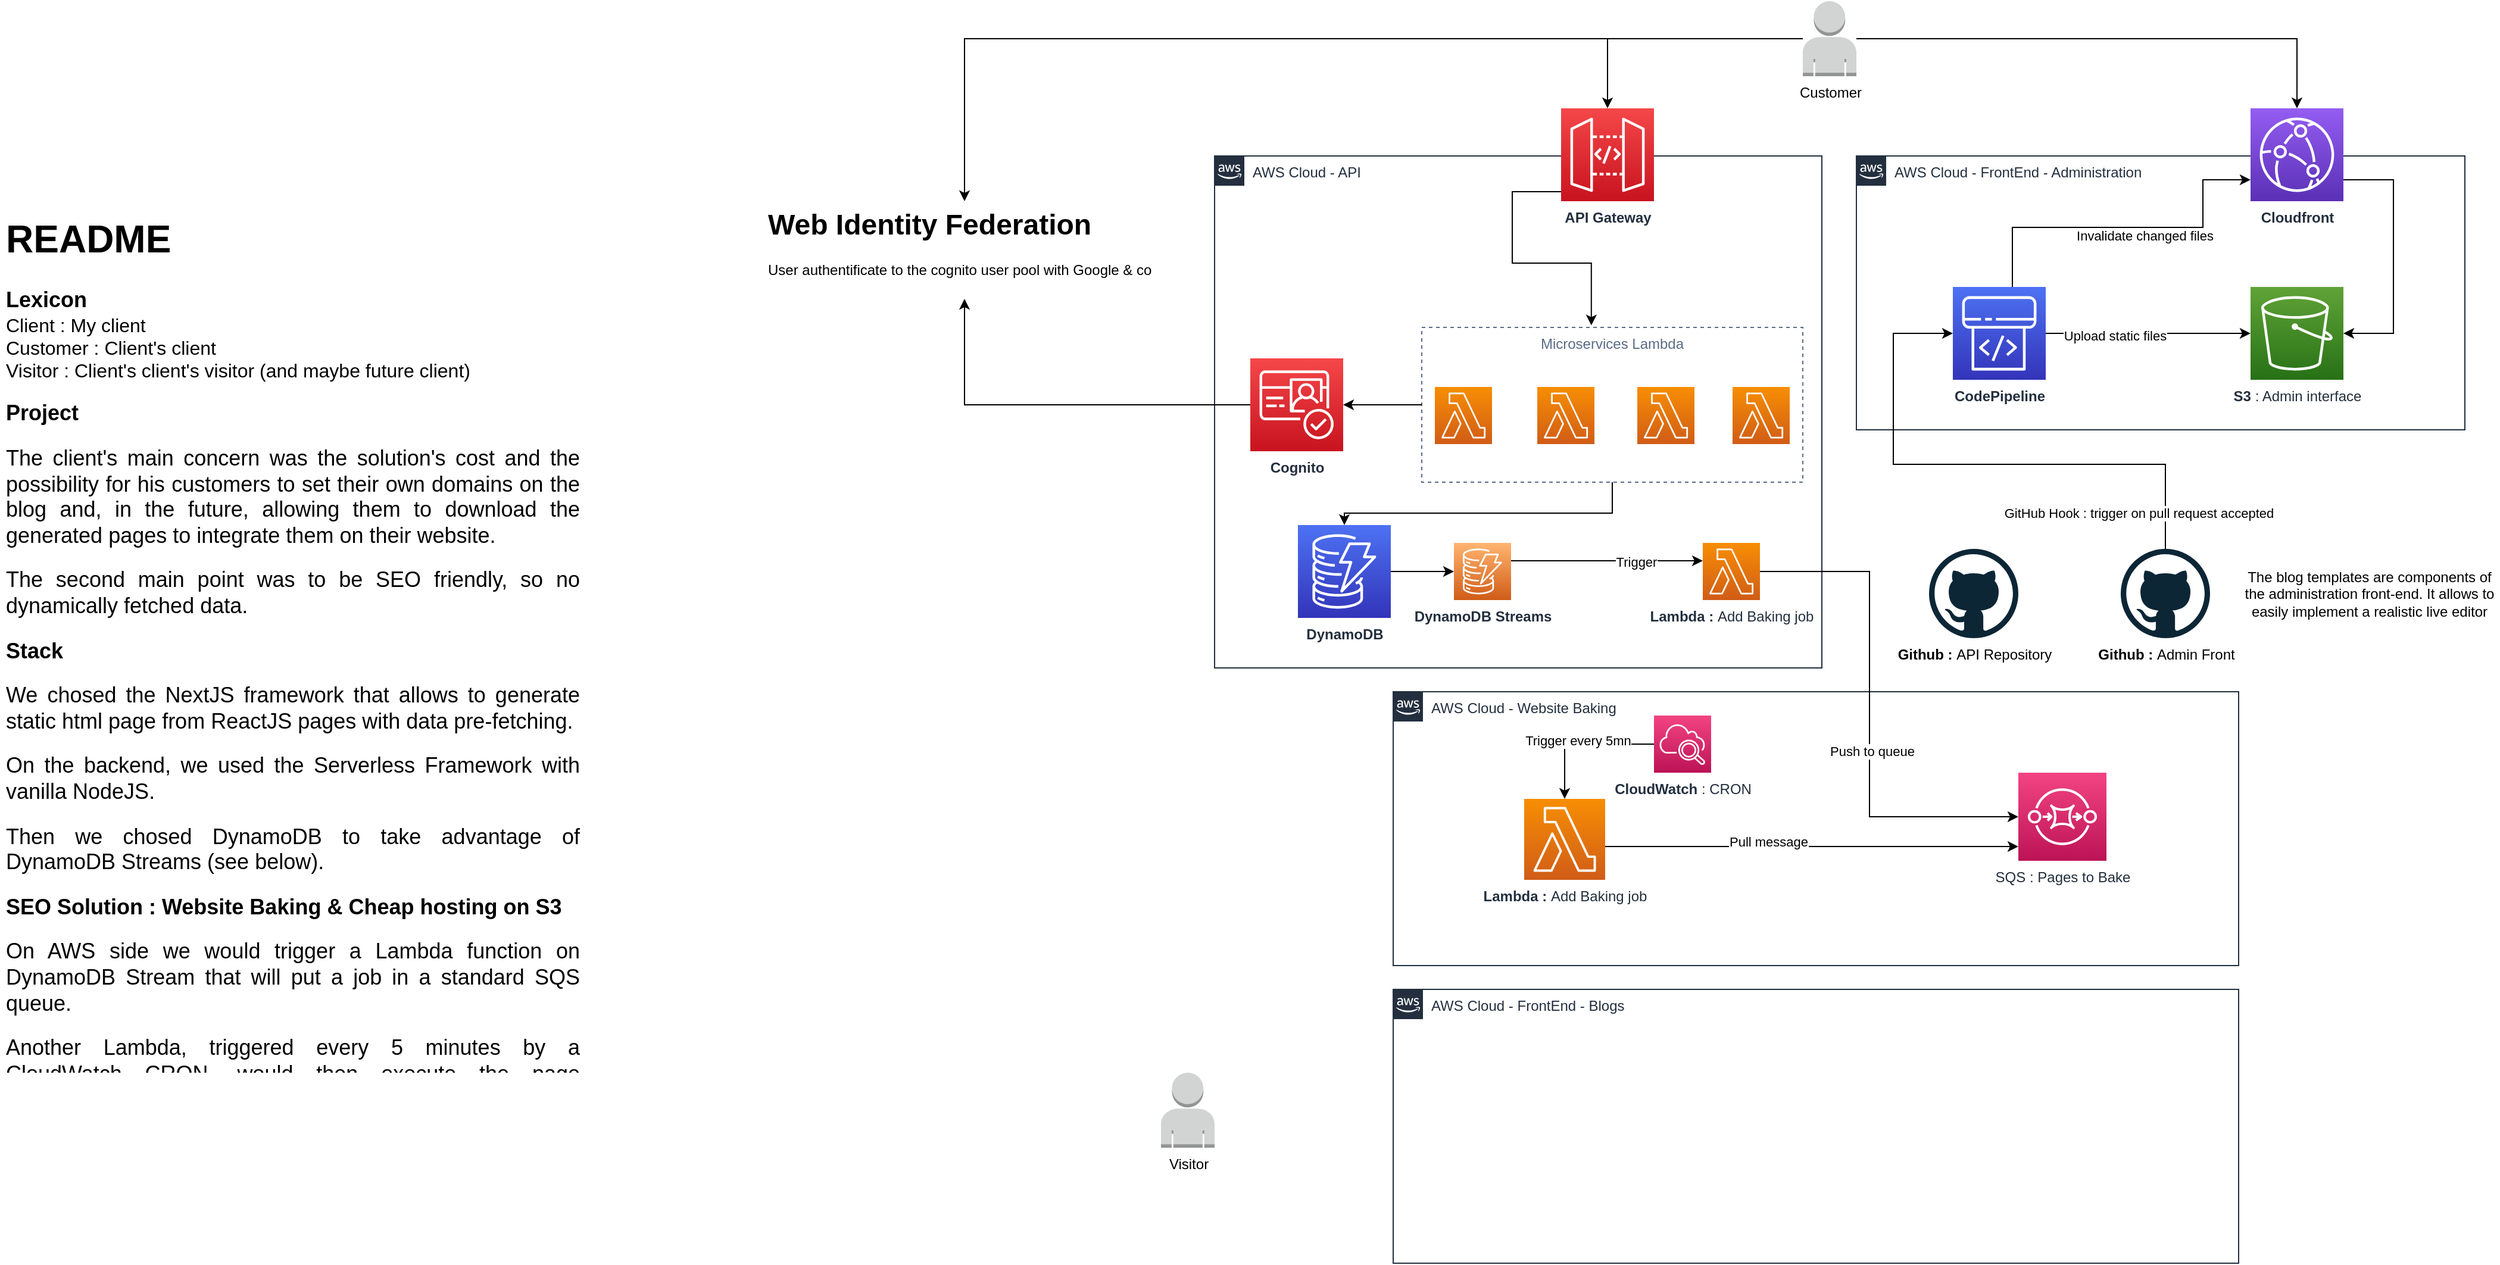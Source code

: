 <mxfile version="13.10.4" type="github">
  <diagram id="Ht1M8jgEwFfnCIfOTk4-" name="Page-1">
    <mxGraphModel dx="1927" dy="406" grid="1" gridSize="10" guides="1" tooltips="1" connect="1" arrows="1" fold="1" page="1" pageScale="1" pageWidth="1169" pageHeight="827" math="0" shadow="0">
      <root>
        <mxCell id="0" />
        <mxCell id="1" parent="0" />
        <mxCell id="oRE_mYbqo-P45fYyQHj--1" value="&lt;h1 align=&quot;justify&quot;&gt;README&lt;/h1&gt;&lt;div&gt;&lt;font style=&quot;font-size: 18px&quot;&gt;&lt;b&gt;Lexicon&lt;/b&gt;&lt;/font&gt;&lt;/div&gt;&lt;div&gt;&lt;font size=&quot;3&quot;&gt;Client : My client&lt;/font&gt;&lt;/div&gt;&lt;div&gt;&lt;font size=&quot;3&quot;&gt;Customer : Client&#39;s client&lt;/font&gt;&lt;/div&gt;&lt;div&gt;&lt;font size=&quot;3&quot;&gt;Visitor : Client&#39;s client&#39;s visitor (and maybe future client)&lt;/font&gt;&lt;br&gt;&lt;/div&gt;&lt;p align=&quot;justify&quot;&gt;&lt;font style=&quot;font-size: 18px&quot;&gt;&lt;b&gt;Project&lt;/b&gt;&lt;br&gt;&lt;/font&gt;&lt;/p&gt;&lt;p align=&quot;justify&quot;&gt;&lt;font style=&quot;font-size: 18px&quot;&gt;The client&#39;s main concern was the solution&#39;s cost and the &lt;font style=&quot;font-size: 18px&quot;&gt;possibility for his customers to set their own domains on the blog and, in the future, allowing them to download the generated pages to integrate them on their website.&lt;/font&gt;&lt;/font&gt;&lt;/p&gt;&lt;p align=&quot;justify&quot;&gt;&lt;font style=&quot;font-size: 18px&quot;&gt;&lt;font style=&quot;font-size: 18px&quot;&gt;The second main point was to be SEO friendly, so no dynamically fetched data.&lt;br&gt;&lt;/font&gt;&lt;/font&gt;&lt;/p&gt;&lt;p align=&quot;justify&quot;&gt;&lt;b&gt;&lt;font style=&quot;font-size: 18px&quot;&gt;&lt;font style=&quot;font-size: 18px&quot;&gt;Stack&lt;br&gt;&lt;/font&gt;&lt;/font&gt;&lt;/b&gt;&lt;/p&gt;&lt;p align=&quot;justify&quot;&gt;&lt;font style=&quot;font-size: 18px&quot;&gt;&lt;font style=&quot;font-size: 18px&quot;&gt;We chosed the NextJS framework that allows to generate static html page from ReactJS pages with data pre-fetching. &lt;br&gt;&lt;/font&gt;&lt;/font&gt;&lt;/p&gt;&lt;p align=&quot;justify&quot;&gt;&lt;font style=&quot;font-size: 18px&quot;&gt;&lt;font style=&quot;font-size: 18px&quot;&gt;On the backend, we used the Serverless Framework with vanilla NodeJS. &lt;br&gt;&lt;/font&gt;&lt;/font&gt;&lt;/p&gt;&lt;p align=&quot;justify&quot;&gt;&lt;font style=&quot;font-size: 18px&quot;&gt;&lt;font style=&quot;font-size: 18px&quot;&gt;Then we chosed DynamoDB to take advantage of DynamoDB Streams (see below).&lt;br&gt;&lt;/font&gt;&lt;/font&gt;&lt;/p&gt;&lt;p align=&quot;justify&quot;&gt;&lt;font style=&quot;font-size: 18px&quot;&gt;&lt;font style=&quot;font-size: 18px&quot;&gt;&lt;b&gt;SEO Solution : Website Baking&lt;/b&gt; &lt;b&gt;&amp;amp; Cheap hosting on S3&lt;/b&gt;&lt;br&gt;&lt;/font&gt;&lt;/font&gt;&lt;/p&gt;&lt;p align=&quot;justify&quot;&gt;&lt;font style=&quot;font-size: 18px&quot;&gt;&lt;font style=&quot;font-size: 18px&quot;&gt;On AWS side we would trigger a Lambda function on DynamoDB Stream that will put a job in a standard SQS queue.&amp;nbsp; &lt;br&gt;&lt;/font&gt;&lt;/font&gt;&lt;/p&gt;&lt;p align=&quot;justify&quot;&gt;&lt;font style=&quot;font-size: 18px&quot;&gt;&lt;font style=&quot;font-size: 18px&quot;&gt;Another Lambda, triggered every 5 minutes by a CloudWatch CRON, would then execute the page compilation, upload on S3 the result and then invalidate CloudFront for the concerned page.&lt;br&gt;&lt;/font&gt;&lt;/font&gt;&lt;/p&gt;" style="text;html=1;strokeColor=none;fillColor=none;spacing=5;spacingTop=-20;whiteSpace=wrap;overflow=hidden;rounded=0;fontSize=16;" vertex="1" parent="1">
          <mxGeometry x="-390" y="180" width="490" height="730" as="geometry" />
        </mxCell>
        <mxCell id="oRE_mYbqo-P45fYyQHj--2" value="AWS Cloud - API" style="points=[[0,0],[0.25,0],[0.5,0],[0.75,0],[1,0],[1,0.25],[1,0.5],[1,0.75],[1,1],[0.75,1],[0.5,1],[0.25,1],[0,1],[0,0.75],[0,0.5],[0,0.25]];outlineConnect=0;gradientColor=none;html=1;whiteSpace=wrap;fontSize=12;fontStyle=0;shape=mxgraph.aws4.group;grIcon=mxgraph.aws4.group_aws_cloud_alt;strokeColor=#232F3E;fillColor=none;verticalAlign=top;align=left;spacingLeft=30;fontColor=#232F3E;dashed=0;" vertex="1" parent="1">
          <mxGeometry x="630" y="140" width="510" height="430" as="geometry" />
        </mxCell>
        <mxCell id="oRE_mYbqo-P45fYyQHj--3" value="AWS Cloud - Website Baking" style="points=[[0,0],[0.25,0],[0.5,0],[0.75,0],[1,0],[1,0.25],[1,0.5],[1,0.75],[1,1],[0.75,1],[0.5,1],[0.25,1],[0,1],[0,0.75],[0,0.5],[0,0.25]];outlineConnect=0;gradientColor=none;html=1;whiteSpace=wrap;fontSize=12;fontStyle=0;shape=mxgraph.aws4.group;grIcon=mxgraph.aws4.group_aws_cloud_alt;strokeColor=#232F3E;fillColor=none;verticalAlign=top;align=left;spacingLeft=30;fontColor=#232F3E;dashed=0;" vertex="1" parent="1">
          <mxGeometry x="780" y="590" width="710" height="230" as="geometry" />
        </mxCell>
        <mxCell id="oRE_mYbqo-P45fYyQHj--4" value="AWS Cloud - FrontEnd - Blogs" style="points=[[0,0],[0.25,0],[0.5,0],[0.75,0],[1,0],[1,0.25],[1,0.5],[1,0.75],[1,1],[0.75,1],[0.5,1],[0.25,1],[0,1],[0,0.75],[0,0.5],[0,0.25]];outlineConnect=0;gradientColor=none;html=1;whiteSpace=wrap;fontSize=12;fontStyle=0;shape=mxgraph.aws4.group;grIcon=mxgraph.aws4.group_aws_cloud_alt;strokeColor=#232F3E;fillColor=none;verticalAlign=top;align=left;spacingLeft=30;fontColor=#232F3E;dashed=0;" vertex="1" parent="1">
          <mxGeometry x="780" y="840" width="710" height="230" as="geometry" />
        </mxCell>
        <mxCell id="oRE_mYbqo-P45fYyQHj--5" value="AWS Cloud - FrontEnd - Administration" style="points=[[0,0],[0.25,0],[0.5,0],[0.75,0],[1,0],[1,0.25],[1,0.5],[1,0.75],[1,1],[0.75,1],[0.5,1],[0.25,1],[0,1],[0,0.75],[0,0.5],[0,0.25]];outlineConnect=0;gradientColor=none;html=1;whiteSpace=wrap;fontSize=12;fontStyle=0;shape=mxgraph.aws4.group;grIcon=mxgraph.aws4.group_aws_cloud_alt;strokeColor=#232F3E;fillColor=none;verticalAlign=top;align=left;spacingLeft=30;fontColor=#232F3E;dashed=0;" vertex="1" parent="1">
          <mxGeometry x="1169" y="140" width="511" height="230" as="geometry" />
        </mxCell>
        <mxCell id="oRE_mYbqo-P45fYyQHj--25" style="edgeStyle=orthogonalEdgeStyle;rounded=0;orthogonalLoop=1;jettySize=auto;html=1;" edge="1" parent="1" source="oRE_mYbqo-P45fYyQHj--7" target="oRE_mYbqo-P45fYyQHj--15">
          <mxGeometry relative="1" as="geometry" />
        </mxCell>
        <mxCell id="oRE_mYbqo-P45fYyQHj--35" style="edgeStyle=orthogonalEdgeStyle;rounded=0;orthogonalLoop=1;jettySize=auto;html=1;" edge="1" parent="1" source="oRE_mYbqo-P45fYyQHj--7" target="oRE_mYbqo-P45fYyQHj--32">
          <mxGeometry relative="1" as="geometry" />
        </mxCell>
        <mxCell id="oRE_mYbqo-P45fYyQHj--40" style="edgeStyle=orthogonalEdgeStyle;rounded=0;orthogonalLoop=1;jettySize=auto;html=1;" edge="1" parent="1" source="oRE_mYbqo-P45fYyQHj--7" target="oRE_mYbqo-P45fYyQHj--38">
          <mxGeometry relative="1" as="geometry" />
        </mxCell>
        <mxCell id="oRE_mYbqo-P45fYyQHj--7" value="Customer" style="outlineConnect=0;dashed=0;verticalLabelPosition=bottom;verticalAlign=top;align=center;html=1;shape=mxgraph.aws3.user;fillColor=#D2D3D3;gradientColor=none;" vertex="1" parent="1">
          <mxGeometry x="1124" y="10" width="45" height="63" as="geometry" />
        </mxCell>
        <mxCell id="oRE_mYbqo-P45fYyQHj--8" value="Visitor" style="outlineConnect=0;dashed=0;verticalLabelPosition=bottom;verticalAlign=top;align=center;html=1;shape=mxgraph.aws3.user;fillColor=#D2D3D3;gradientColor=none;" vertex="1" parent="1">
          <mxGeometry x="585" y="910" width="45" height="63" as="geometry" />
        </mxCell>
        <mxCell id="oRE_mYbqo-P45fYyQHj--11" value="&lt;b&gt;Github : &lt;/b&gt;API Repository" style="dashed=0;outlineConnect=0;html=1;align=center;labelPosition=center;verticalLabelPosition=bottom;verticalAlign=top;shape=mxgraph.weblogos.github" vertex="1" parent="1">
          <mxGeometry x="1230" y="470" width="75" height="75" as="geometry" />
        </mxCell>
        <mxCell id="oRE_mYbqo-P45fYyQHj--17" style="edgeStyle=orthogonalEdgeStyle;rounded=0;orthogonalLoop=1;jettySize=auto;html=1;" edge="1" parent="1" source="oRE_mYbqo-P45fYyQHj--12" target="oRE_mYbqo-P45fYyQHj--16">
          <mxGeometry relative="1" as="geometry">
            <Array as="points">
              <mxPoint x="1429" y="399" />
              <mxPoint x="1200" y="399" />
              <mxPoint x="1200" y="289" />
            </Array>
          </mxGeometry>
        </mxCell>
        <mxCell id="oRE_mYbqo-P45fYyQHj--18" value="GitHub Hook : trigger on pull request accepted" style="edgeLabel;html=1;align=center;verticalAlign=middle;resizable=0;points=[];" vertex="1" connectable="0" parent="oRE_mYbqo-P45fYyQHj--17">
          <mxGeometry x="-0.501" y="2" relative="1" as="geometry">
            <mxPoint x="20.43" y="39" as="offset" />
          </mxGeometry>
        </mxCell>
        <mxCell id="oRE_mYbqo-P45fYyQHj--12" value="&lt;b&gt;Github : &lt;/b&gt;Admin Front" style="dashed=0;outlineConnect=0;html=1;align=center;labelPosition=center;verticalLabelPosition=bottom;verticalAlign=top;shape=mxgraph.weblogos.github" vertex="1" parent="1">
          <mxGeometry x="1391" y="470" width="75" height="75" as="geometry" />
        </mxCell>
        <mxCell id="oRE_mYbqo-P45fYyQHj--13" value="The blog templates are components of the administration front-end. It allows to easily implement a realistic live editor" style="text;html=1;strokeColor=none;fillColor=none;align=center;verticalAlign=middle;whiteSpace=wrap;rounded=0;" vertex="1" parent="1">
          <mxGeometry x="1491" y="497.5" width="217.5" height="20" as="geometry" />
        </mxCell>
        <mxCell id="oRE_mYbqo-P45fYyQHj--14" value="&lt;b&gt;S3 &lt;/b&gt;: Admin interface" style="outlineConnect=0;fontColor=#232F3E;gradientColor=#60A337;gradientDirection=north;fillColor=#277116;strokeColor=#ffffff;dashed=0;verticalLabelPosition=bottom;verticalAlign=top;align=center;html=1;fontSize=12;fontStyle=0;aspect=fixed;shape=mxgraph.aws4.resourceIcon;resIcon=mxgraph.aws4.s3;" vertex="1" parent="1">
          <mxGeometry x="1500" y="250" width="78" height="78" as="geometry" />
        </mxCell>
        <mxCell id="oRE_mYbqo-P45fYyQHj--21" style="edgeStyle=orthogonalEdgeStyle;rounded=0;orthogonalLoop=1;jettySize=auto;html=1;" edge="1" parent="1" source="oRE_mYbqo-P45fYyQHj--15" target="oRE_mYbqo-P45fYyQHj--14">
          <mxGeometry relative="1" as="geometry">
            <Array as="points">
              <mxPoint x="1620" y="160" />
              <mxPoint x="1620" y="289" />
            </Array>
          </mxGeometry>
        </mxCell>
        <mxCell id="oRE_mYbqo-P45fYyQHj--15" value="&lt;b&gt;Cloudfront&lt;/b&gt;" style="outlineConnect=0;fontColor=#232F3E;gradientColor=#945DF2;gradientDirection=north;fillColor=#5A30B5;strokeColor=#ffffff;dashed=0;verticalLabelPosition=bottom;verticalAlign=top;align=center;html=1;fontSize=12;fontStyle=0;aspect=fixed;shape=mxgraph.aws4.resourceIcon;resIcon=mxgraph.aws4.cloudfront;" vertex="1" parent="1">
          <mxGeometry x="1500" y="100" width="78" height="78" as="geometry" />
        </mxCell>
        <mxCell id="oRE_mYbqo-P45fYyQHj--19" style="edgeStyle=orthogonalEdgeStyle;rounded=0;orthogonalLoop=1;jettySize=auto;html=1;" edge="1" parent="1" source="oRE_mYbqo-P45fYyQHj--16" target="oRE_mYbqo-P45fYyQHj--14">
          <mxGeometry relative="1" as="geometry" />
        </mxCell>
        <mxCell id="oRE_mYbqo-P45fYyQHj--22" value="Upload static files" style="edgeLabel;html=1;align=center;verticalAlign=middle;resizable=0;points=[];" vertex="1" connectable="0" parent="oRE_mYbqo-P45fYyQHj--19">
          <mxGeometry x="-0.334" y="-2" relative="1" as="geometry">
            <mxPoint as="offset" />
          </mxGeometry>
        </mxCell>
        <mxCell id="oRE_mYbqo-P45fYyQHj--23" style="edgeStyle=orthogonalEdgeStyle;rounded=0;orthogonalLoop=1;jettySize=auto;html=1;" edge="1" parent="1" source="oRE_mYbqo-P45fYyQHj--16" target="oRE_mYbqo-P45fYyQHj--15">
          <mxGeometry relative="1" as="geometry">
            <Array as="points">
              <mxPoint x="1300" y="200" />
              <mxPoint x="1460" y="200" />
              <mxPoint x="1460" y="160" />
            </Array>
          </mxGeometry>
        </mxCell>
        <mxCell id="oRE_mYbqo-P45fYyQHj--24" value="Invalidate changed files" style="edgeLabel;html=1;align=center;verticalAlign=middle;resizable=0;points=[];" vertex="1" connectable="0" parent="oRE_mYbqo-P45fYyQHj--23">
          <mxGeometry x="0.11" y="-7" relative="1" as="geometry">
            <mxPoint as="offset" />
          </mxGeometry>
        </mxCell>
        <mxCell id="oRE_mYbqo-P45fYyQHj--16" value="&lt;b&gt;CodePipeline&lt;/b&gt;" style="outlineConnect=0;fontColor=#232F3E;gradientColor=#4D72F3;gradientDirection=north;fillColor=#3334B9;strokeColor=#ffffff;dashed=0;verticalLabelPosition=bottom;verticalAlign=top;align=center;html=1;fontSize=12;fontStyle=0;aspect=fixed;shape=mxgraph.aws4.resourceIcon;resIcon=mxgraph.aws4.codepipeline;" vertex="1" parent="1">
          <mxGeometry x="1250" y="250" width="78" height="78" as="geometry" />
        </mxCell>
        <mxCell id="oRE_mYbqo-P45fYyQHj--34" style="edgeStyle=orthogonalEdgeStyle;rounded=0;orthogonalLoop=1;jettySize=auto;html=1;entryX=0.445;entryY=-0.013;entryDx=0;entryDy=0;entryPerimeter=0;" edge="1" parent="1" source="oRE_mYbqo-P45fYyQHj--32" target="oRE_mYbqo-P45fYyQHj--27">
          <mxGeometry relative="1" as="geometry">
            <mxPoint x="960.0" y="270" as="targetPoint" />
            <Array as="points">
              <mxPoint x="880" y="170" />
              <mxPoint x="880" y="230" />
              <mxPoint x="946" y="230" />
            </Array>
          </mxGeometry>
        </mxCell>
        <mxCell id="oRE_mYbqo-P45fYyQHj--32" value="&lt;b&gt;API Gateway&lt;br&gt;&lt;/b&gt;" style="outlineConnect=0;fontColor=#232F3E;gradientColor=#F54749;gradientDirection=north;fillColor=#C7131F;strokeColor=#ffffff;dashed=0;verticalLabelPosition=bottom;verticalAlign=top;align=center;html=1;fontSize=12;fontStyle=0;aspect=fixed;shape=mxgraph.aws4.resourceIcon;resIcon=mxgraph.aws4.api_gateway;" vertex="1" parent="1">
          <mxGeometry x="921" y="100" width="78" height="78" as="geometry" />
        </mxCell>
        <mxCell id="oRE_mYbqo-P45fYyQHj--33" value="" style="group" vertex="1" connectable="0" parent="1">
          <mxGeometry x="804" y="284" width="320" height="130" as="geometry" />
        </mxCell>
        <mxCell id="oRE_mYbqo-P45fYyQHj--27" value="Microservices Lambda" style="fillColor=none;strokeColor=#5A6C86;dashed=1;verticalAlign=top;fontStyle=0;fontColor=#5A6C86;" vertex="1" parent="oRE_mYbqo-P45fYyQHj--33">
          <mxGeometry width="320" height="130" as="geometry" />
        </mxCell>
        <mxCell id="oRE_mYbqo-P45fYyQHj--28" value="" style="outlineConnect=0;fontColor=#232F3E;gradientColor=#F78E04;gradientDirection=north;fillColor=#D05C17;strokeColor=#ffffff;dashed=0;verticalLabelPosition=bottom;verticalAlign=top;align=center;html=1;fontSize=12;fontStyle=0;aspect=fixed;shape=mxgraph.aws4.resourceIcon;resIcon=mxgraph.aws4.lambda;" vertex="1" parent="oRE_mYbqo-P45fYyQHj--33">
          <mxGeometry x="11" y="50" width="48" height="48" as="geometry" />
        </mxCell>
        <mxCell id="oRE_mYbqo-P45fYyQHj--29" value="" style="outlineConnect=0;fontColor=#232F3E;gradientColor=#F78E04;gradientDirection=north;fillColor=#D05C17;strokeColor=#ffffff;dashed=0;verticalLabelPosition=bottom;verticalAlign=top;align=center;html=1;fontSize=12;fontStyle=0;aspect=fixed;shape=mxgraph.aws4.resourceIcon;resIcon=mxgraph.aws4.lambda;" vertex="1" parent="oRE_mYbqo-P45fYyQHj--33">
          <mxGeometry x="97" y="50" width="48" height="48" as="geometry" />
        </mxCell>
        <mxCell id="oRE_mYbqo-P45fYyQHj--30" value="" style="outlineConnect=0;fontColor=#232F3E;gradientColor=#F78E04;gradientDirection=north;fillColor=#D05C17;strokeColor=#ffffff;dashed=0;verticalLabelPosition=bottom;verticalAlign=top;align=center;html=1;fontSize=12;fontStyle=0;aspect=fixed;shape=mxgraph.aws4.resourceIcon;resIcon=mxgraph.aws4.lambda;" vertex="1" parent="oRE_mYbqo-P45fYyQHj--33">
          <mxGeometry x="181" y="50" width="48" height="48" as="geometry" />
        </mxCell>
        <mxCell id="oRE_mYbqo-P45fYyQHj--31" value="" style="outlineConnect=0;fontColor=#232F3E;gradientColor=#F78E04;gradientDirection=north;fillColor=#D05C17;strokeColor=#ffffff;dashed=0;verticalLabelPosition=bottom;verticalAlign=top;align=center;html=1;fontSize=12;fontStyle=0;aspect=fixed;shape=mxgraph.aws4.resourceIcon;resIcon=mxgraph.aws4.lambda;" vertex="1" parent="oRE_mYbqo-P45fYyQHj--33">
          <mxGeometry x="261" y="50" width="48" height="48" as="geometry" />
        </mxCell>
        <mxCell id="oRE_mYbqo-P45fYyQHj--39" style="edgeStyle=orthogonalEdgeStyle;rounded=0;orthogonalLoop=1;jettySize=auto;html=1;" edge="1" parent="1" source="oRE_mYbqo-P45fYyQHj--36" target="oRE_mYbqo-P45fYyQHj--38">
          <mxGeometry relative="1" as="geometry" />
        </mxCell>
        <mxCell id="oRE_mYbqo-P45fYyQHj--36" value="&lt;b&gt;Cognito&lt;/b&gt;" style="outlineConnect=0;fontColor=#232F3E;gradientColor=#F54749;gradientDirection=north;fillColor=#C7131F;strokeColor=#ffffff;dashed=0;verticalLabelPosition=bottom;verticalAlign=top;align=center;html=1;fontSize=12;fontStyle=0;aspect=fixed;shape=mxgraph.aws4.resourceIcon;resIcon=mxgraph.aws4.cognito;" vertex="1" parent="1">
          <mxGeometry x="660" y="310" width="78" height="78" as="geometry" />
        </mxCell>
        <mxCell id="oRE_mYbqo-P45fYyQHj--37" style="edgeStyle=orthogonalEdgeStyle;rounded=0;orthogonalLoop=1;jettySize=auto;html=1;" edge="1" parent="1" source="oRE_mYbqo-P45fYyQHj--27" target="oRE_mYbqo-P45fYyQHj--36">
          <mxGeometry relative="1" as="geometry" />
        </mxCell>
        <mxCell id="oRE_mYbqo-P45fYyQHj--38" value="&lt;h1&gt;Web Identity Federation&lt;br&gt;&lt;/h1&gt;&lt;p&gt;User authentificate to the cognito user pool with Google &amp;amp; co&lt;br&gt;&lt;/p&gt;" style="text;html=1;strokeColor=none;fillColor=none;spacing=5;spacingTop=-20;whiteSpace=wrap;overflow=hidden;rounded=0;" vertex="1" parent="1">
          <mxGeometry x="250" y="178" width="340" height="82" as="geometry" />
        </mxCell>
        <mxCell id="oRE_mYbqo-P45fYyQHj--44" style="edgeStyle=orthogonalEdgeStyle;rounded=0;orthogonalLoop=1;jettySize=auto;html=1;" edge="1" parent="1" source="oRE_mYbqo-P45fYyQHj--41" target="oRE_mYbqo-P45fYyQHj--42">
          <mxGeometry relative="1" as="geometry" />
        </mxCell>
        <mxCell id="oRE_mYbqo-P45fYyQHj--41" value="&lt;b&gt;DynamoDB&lt;/b&gt;" style="outlineConnect=0;fontColor=#232F3E;gradientColor=#4D72F3;gradientDirection=north;fillColor=#3334B9;strokeColor=#ffffff;dashed=0;verticalLabelPosition=bottom;verticalAlign=top;align=center;html=1;fontSize=12;fontStyle=0;aspect=fixed;shape=mxgraph.aws4.resourceIcon;resIcon=mxgraph.aws4.dynamodb;" vertex="1" parent="1">
          <mxGeometry x="700" y="450" width="78" height="78" as="geometry" />
        </mxCell>
        <mxCell id="oRE_mYbqo-P45fYyQHj--46" style="edgeStyle=orthogonalEdgeStyle;rounded=0;orthogonalLoop=1;jettySize=auto;html=1;" edge="1" parent="1" source="oRE_mYbqo-P45fYyQHj--42" target="oRE_mYbqo-P45fYyQHj--45">
          <mxGeometry relative="1" as="geometry">
            <Array as="points">
              <mxPoint x="1010" y="480" />
              <mxPoint x="1010" y="480" />
            </Array>
          </mxGeometry>
        </mxCell>
        <mxCell id="oRE_mYbqo-P45fYyQHj--49" value="Trigger" style="edgeLabel;html=1;align=center;verticalAlign=middle;resizable=0;points=[];" vertex="1" connectable="0" parent="oRE_mYbqo-P45fYyQHj--46">
          <mxGeometry x="0.285" y="-1" relative="1" as="geometry">
            <mxPoint x="1" as="offset" />
          </mxGeometry>
        </mxCell>
        <mxCell id="oRE_mYbqo-P45fYyQHj--42" value="&lt;b&gt;DynamoDB Streams&lt;br&gt;&lt;/b&gt;" style="outlineConnect=0;fontColor=#232F3E;gradientDirection=north;strokeColor=#ffffff;dashed=0;verticalLabelPosition=bottom;verticalAlign=top;align=center;html=1;fontSize=12;fontStyle=0;aspect=fixed;shape=mxgraph.aws4.resourceIcon;resIcon=mxgraph.aws4.dynamodb;gradientColor=#FFB570;fillColor=#D05C17;" vertex="1" parent="1">
          <mxGeometry x="831" y="465" width="48" height="48" as="geometry" />
        </mxCell>
        <mxCell id="oRE_mYbqo-P45fYyQHj--43" style="edgeStyle=orthogonalEdgeStyle;rounded=0;orthogonalLoop=1;jettySize=auto;html=1;" edge="1" parent="1" source="oRE_mYbqo-P45fYyQHj--27" target="oRE_mYbqo-P45fYyQHj--41">
          <mxGeometry relative="1" as="geometry">
            <Array as="points">
              <mxPoint x="964" y="440" />
              <mxPoint x="739" y="440" />
            </Array>
          </mxGeometry>
        </mxCell>
        <mxCell id="oRE_mYbqo-P45fYyQHj--51" style="edgeStyle=orthogonalEdgeStyle;rounded=0;orthogonalLoop=1;jettySize=auto;html=1;" edge="1" parent="1" source="oRE_mYbqo-P45fYyQHj--45" target="oRE_mYbqo-P45fYyQHj--50">
          <mxGeometry relative="1" as="geometry">
            <mxPoint x="1065" y="543.5" as="sourcePoint" />
            <mxPoint x="1282" y="724.5" as="targetPoint" />
            <Array as="points">
              <mxPoint x="1180" y="489" />
              <mxPoint x="1180" y="695" />
            </Array>
          </mxGeometry>
        </mxCell>
        <mxCell id="oRE_mYbqo-P45fYyQHj--52" value="Push to queue" style="edgeLabel;html=1;align=center;verticalAlign=middle;resizable=0;points=[];" vertex="1" connectable="0" parent="oRE_mYbqo-P45fYyQHj--51">
          <mxGeometry x="-0.213" y="2" relative="1" as="geometry">
            <mxPoint y="76.33" as="offset" />
          </mxGeometry>
        </mxCell>
        <mxCell id="oRE_mYbqo-P45fYyQHj--45" value="&lt;b&gt;Lambda : &lt;/b&gt;Add Baking job" style="outlineConnect=0;fontColor=#232F3E;gradientColor=#F78E04;gradientDirection=north;fillColor=#D05C17;strokeColor=#ffffff;dashed=0;verticalLabelPosition=bottom;verticalAlign=top;align=center;html=1;fontSize=12;fontStyle=0;aspect=fixed;shape=mxgraph.aws4.resourceIcon;resIcon=mxgraph.aws4.lambda;" vertex="1" parent="1">
          <mxGeometry x="1040" y="465" width="48" height="48" as="geometry" />
        </mxCell>
        <mxCell id="oRE_mYbqo-P45fYyQHj--50" value="SQS : Pages to Bake" style="outlineConnect=0;fontColor=#232F3E;gradientColor=#F34482;gradientDirection=north;fillColor=#BC1356;strokeColor=#ffffff;dashed=0;verticalLabelPosition=bottom;verticalAlign=top;align=center;html=1;fontSize=12;fontStyle=0;aspect=fixed;shape=mxgraph.aws4.resourceIcon;resIcon=mxgraph.aws4.sqs;" vertex="1" parent="1">
          <mxGeometry x="1305" y="658" width="74" height="74" as="geometry" />
        </mxCell>
        <mxCell id="oRE_mYbqo-P45fYyQHj--57" style="edgeStyle=orthogonalEdgeStyle;rounded=0;orthogonalLoop=1;jettySize=auto;html=1;" edge="1" parent="1" source="oRE_mYbqo-P45fYyQHj--53" target="oRE_mYbqo-P45fYyQHj--54">
          <mxGeometry relative="1" as="geometry" />
        </mxCell>
        <mxCell id="oRE_mYbqo-P45fYyQHj--58" value="Trigger every 5mn" style="edgeLabel;html=1;align=center;verticalAlign=middle;resizable=0;points=[];" vertex="1" connectable="0" parent="oRE_mYbqo-P45fYyQHj--57">
          <mxGeometry x="0.057" y="-3" relative="1" as="geometry">
            <mxPoint as="offset" />
          </mxGeometry>
        </mxCell>
        <mxCell id="oRE_mYbqo-P45fYyQHj--53" value="&lt;b&gt;CloudWatch &lt;/b&gt;: CRON" style="outlineConnect=0;fontColor=#232F3E;gradientColor=#F34482;gradientDirection=north;fillColor=#BC1356;strokeColor=#ffffff;dashed=0;verticalLabelPosition=bottom;verticalAlign=top;align=center;html=1;fontSize=12;fontStyle=0;aspect=fixed;shape=mxgraph.aws4.resourceIcon;resIcon=mxgraph.aws4.cloudwatch_2;" vertex="1" parent="1">
          <mxGeometry x="999" y="610" width="48" height="48" as="geometry" />
        </mxCell>
        <mxCell id="oRE_mYbqo-P45fYyQHj--55" style="edgeStyle=orthogonalEdgeStyle;rounded=0;orthogonalLoop=1;jettySize=auto;html=1;" edge="1" parent="1" source="oRE_mYbqo-P45fYyQHj--54" target="oRE_mYbqo-P45fYyQHj--50">
          <mxGeometry relative="1" as="geometry">
            <Array as="points">
              <mxPoint x="1030" y="720" />
              <mxPoint x="1030" y="720" />
            </Array>
          </mxGeometry>
        </mxCell>
        <mxCell id="oRE_mYbqo-P45fYyQHj--56" value="Pull message" style="edgeLabel;html=1;align=center;verticalAlign=middle;resizable=0;points=[];" vertex="1" connectable="0" parent="oRE_mYbqo-P45fYyQHj--55">
          <mxGeometry x="-0.213" y="4" relative="1" as="geometry">
            <mxPoint as="offset" />
          </mxGeometry>
        </mxCell>
        <mxCell id="oRE_mYbqo-P45fYyQHj--54" value="&lt;b&gt;Lambda : &lt;/b&gt;Add Baking job" style="outlineConnect=0;fontColor=#232F3E;gradientColor=#F78E04;gradientDirection=north;fillColor=#D05C17;strokeColor=#ffffff;dashed=0;verticalLabelPosition=bottom;verticalAlign=top;align=center;html=1;fontSize=12;fontStyle=0;aspect=fixed;shape=mxgraph.aws4.resourceIcon;resIcon=mxgraph.aws4.lambda;" vertex="1" parent="1">
          <mxGeometry x="890" y="680" width="68" height="68" as="geometry" />
        </mxCell>
      </root>
    </mxGraphModel>
  </diagram>
</mxfile>
